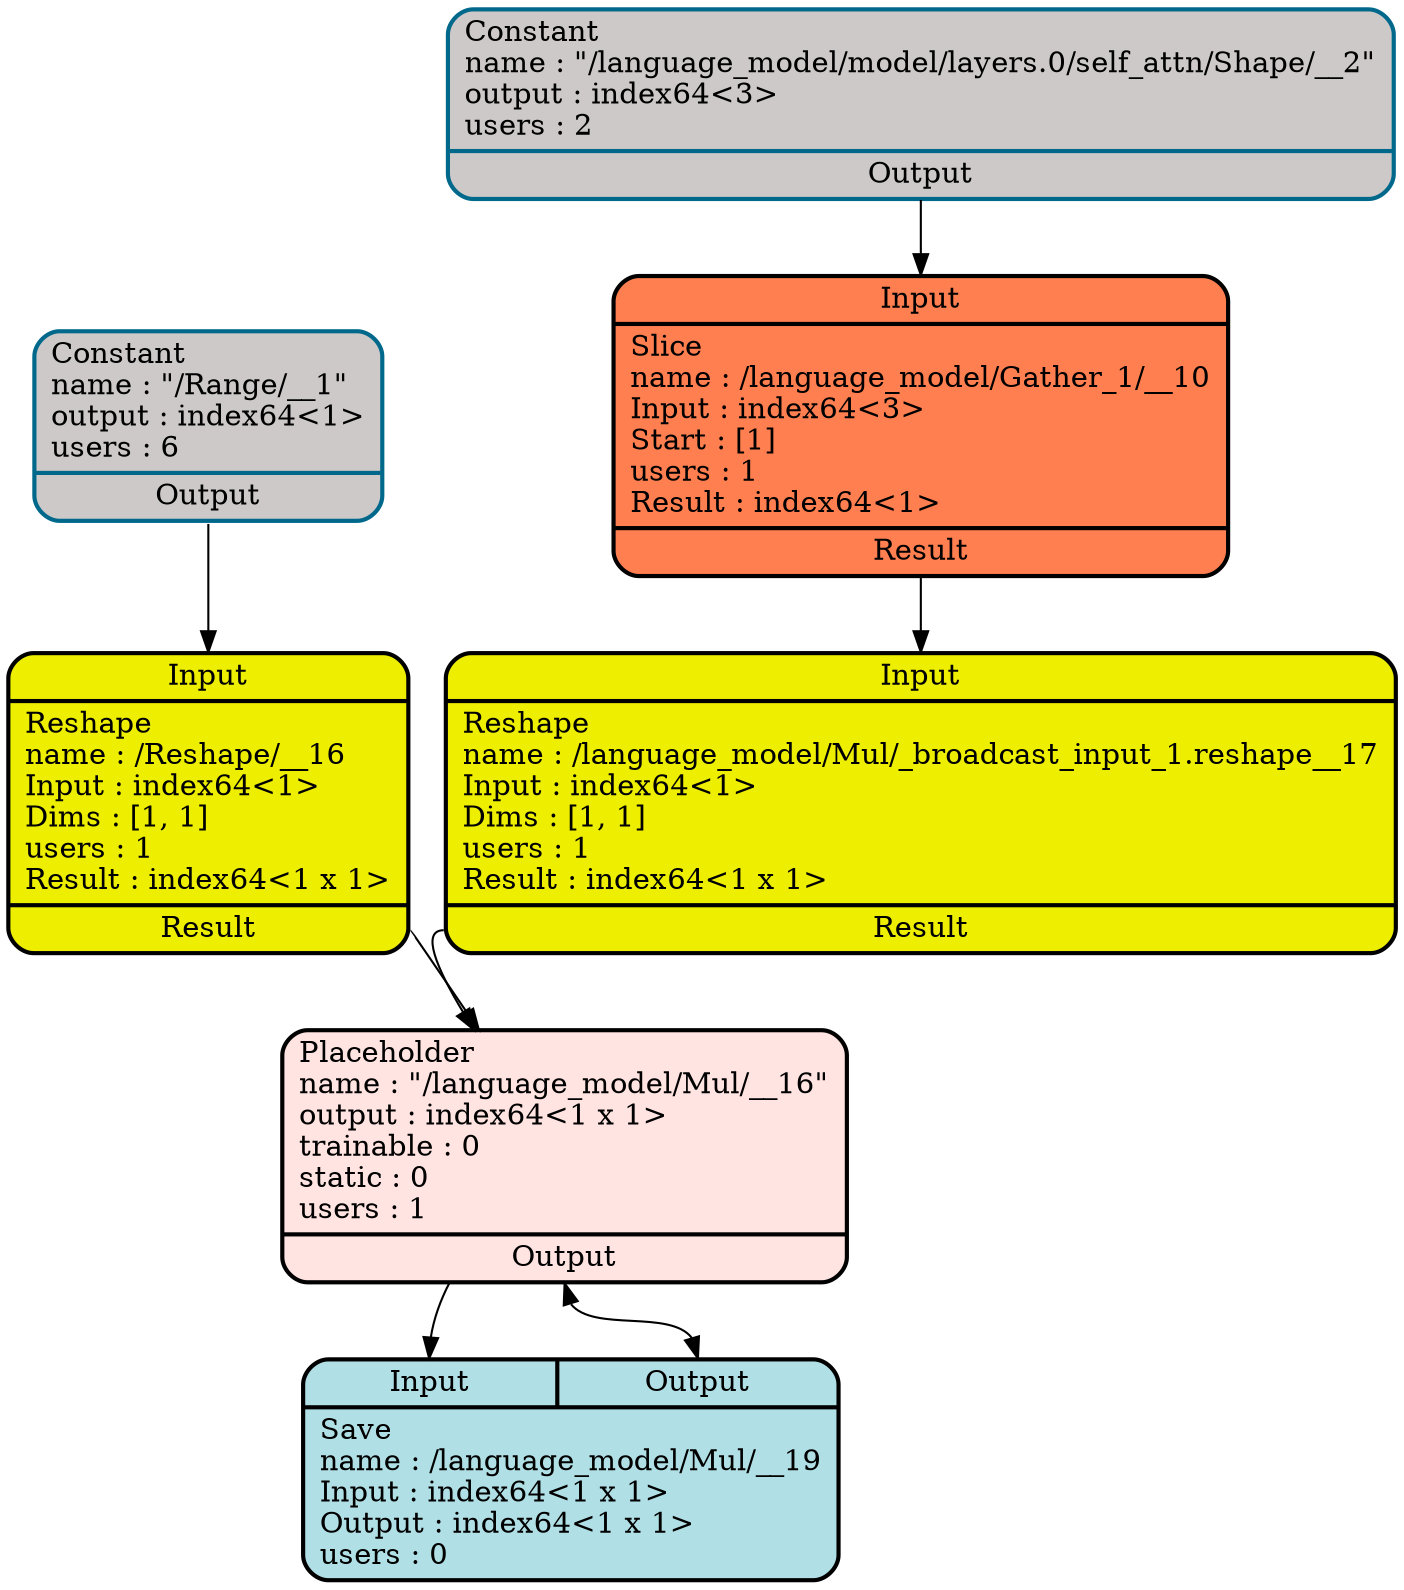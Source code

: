 digraph DAG {
	rankdir=TB;
"/language_model/Mul/__19" [
	label = "{{<Input>Input|<Output>Output}|{Save\lname : /language_model/Mul/__19\lInput : index64\<1 x 1\>\lOutput : index64\<1 x 1\>\lusers : 0\l}}"
	shape = "record"
	style="filled,rounded"
	fillcolor=PowderBlue
penwidth = 2];

"/language_model/Mul/__16" [
	label = "{{<LHS>LHS|<RHS>RHS}|{Mul\lname : /language_model/Mul/__16\lLHS : index64\<1 x 1\>\lRHS : index64\<1 x 1\>\lusers : 1\lResult : index64\<1 x 1\>\l}|{<Result>Result}}"
	shape = "record"
	style="filled,rounded"
	fillcolor=PeachPuff1
penwidth = 2];

"/Reshape/__16" [
	label = "{{<Input>Input}|{Reshape\lname : /Reshape/__16\lInput : index64\<1\>\lDims : [1, 1]\lusers : 1\lResult : index64\<1 x 1\>\l}|{<Result>Result}}"
	shape = "record"
	style="filled,rounded"
	fillcolor=Yellow2
penwidth = 2];

"/Range/__1" [
	label = "{{Constant\lname : \"/Range/__1\"\loutput : index64\<1\>\lusers : 6\l}|{<Output>Output}}"
	shape = "record"
	style="filled,rounded"
	fillcolor=Snow3 color=DeepSkyBlue4
penwidth = 2];

"/language_model/Mul/__17" [
	label = "{{<Input>Input}|{Reshape\lname : /language_model/Mul/_broadcast_input_1.reshape__17\lInput : index64\<1\>\lDims : [1, 1]\lusers : 1\lResult : index64\<1 x 1\>\l}|{<Result>Result}}"
	shape = "record"
	style="filled,rounded"
	fillcolor=Yellow2
penwidth = 2];

"/language_model/Gather_1/__10" [
	label = "{{<Input>Input}|{Slice\lname : /language_model/Gather_1/__10\lInput : index64\<3\>\lStart : [1]\lusers : 1\lResult : index64\<1\>\l}|{<Result>Result}}"
	shape = "record"
	style="filled,rounded"
	fillcolor=Coral
penwidth = 2];

"/language_model/model/layers.0/self_attn/Shape/__2" [
	label = "{{Constant\lname : \"/language_model/model/layers.0/self_attn/Shape/__2\"\loutput : index64\<3\>\lusers : 2\l}|{<Output>Output}}"
	shape = "record"
	style="filled,rounded"
	fillcolor=Snow3 color=DeepSkyBlue4
penwidth = 2];

"/language_model/Mul/__16" [
	label = "{{Placeholder\lname : \"/language_model/Mul/__16\"\loutput : index64\<1 x 1\>\ltrainable : 0\lstatic : 0\lusers : 1\l}|{<Output>Output}}"
	shape = "record"
	style="filled,rounded"
	fillcolor=MistyRose1
penwidth = 2];

"/language_model/Mul/__16" :"Output"  -> "/language_model/Mul/__19" :"Output"  [dir="both"];
"/language_model/model/layers.0/self_attn/Shape/__2" :"Output"  -> "/language_model/Gather_1/__10" :"Input" ;
"/language_model/Mul/__17" :"Result"  -> "/language_model/Mul/__16" :"RHS" ;
"/Range/__1" :"Output"  -> "/Reshape/__16" :"Input" ;
"/Reshape/__16" :"Result"  -> "/language_model/Mul/__16" :"LHS" ;
"/language_model/Gather_1/__10" :"Result"  -> "/language_model/Mul/__17" :"Input" ;
"/language_model/Mul/__16" :"Result"  -> "/language_model/Mul/__19" :"Input" ;
}